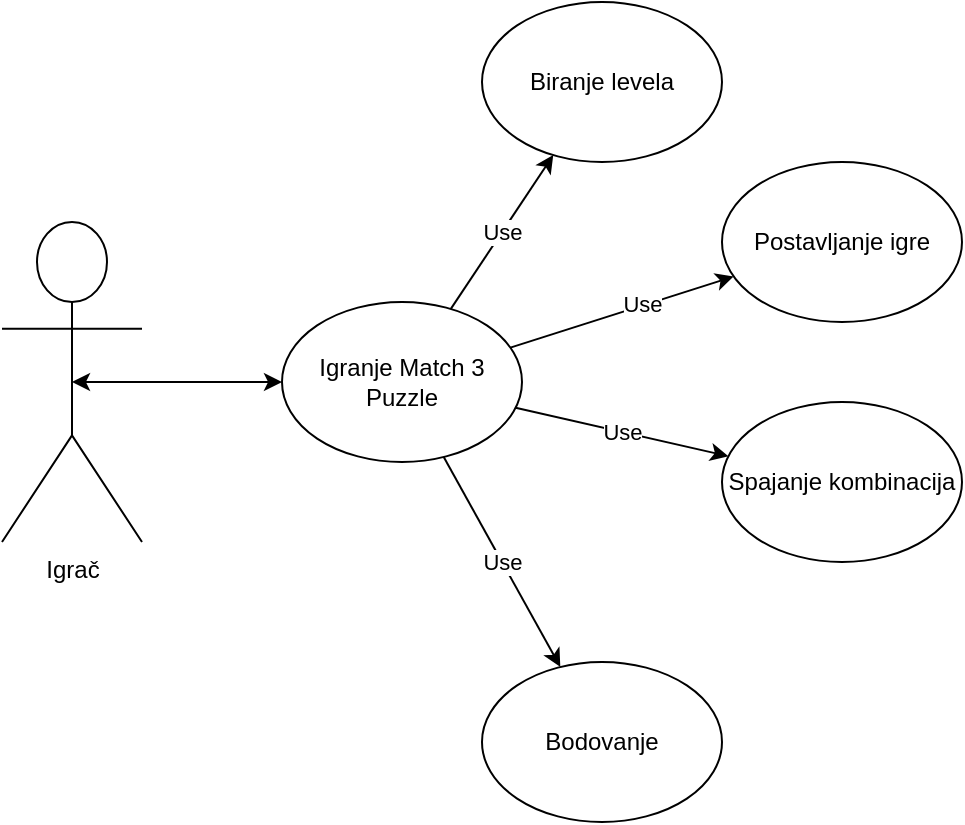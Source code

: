 <mxfile version="14.2.4" type="github" pages="9">
  <diagram id="5-pdajmqWmWJAicr5mRn" name="Use case - igranje Match 3 puzzle">
    <mxGraphModel dx="1038" dy="523" grid="1" gridSize="10" guides="1" tooltips="1" connect="1" arrows="1" fold="1" page="1" pageScale="1" pageWidth="827" pageHeight="1169" math="0" shadow="0">
      <root>
        <mxCell id="0" />
        <mxCell id="1" parent="0" />
        <mxCell id="ZdgTAV3Fr1C1Nv4OE8EV-1" value="Igrač" style="shape=umlActor;verticalLabelPosition=bottom;verticalAlign=top;html=1;outlineConnect=0;" parent="1" vertex="1">
          <mxGeometry x="40" y="120" width="70" height="160" as="geometry" />
        </mxCell>
        <mxCell id="xrUjTKpaBdEs2ocpOYhq-1" value="Igranje Match 3 Puzzle" style="ellipse;whiteSpace=wrap;html=1;" parent="1" vertex="1">
          <mxGeometry x="180" y="160" width="120" height="80" as="geometry" />
        </mxCell>
        <mxCell id="5amFPf08bo_55O6TdgfQ-2" value="Bodovanje" style="ellipse;whiteSpace=wrap;html=1;" parent="1" vertex="1">
          <mxGeometry x="280" y="340" width="120" height="80" as="geometry" />
        </mxCell>
        <mxCell id="5amFPf08bo_55O6TdgfQ-3" value="Biranje levela" style="ellipse;whiteSpace=wrap;html=1;" parent="1" vertex="1">
          <mxGeometry x="280" y="10" width="120" height="80" as="geometry" />
        </mxCell>
        <mxCell id="5amFPf08bo_55O6TdgfQ-4" value="Postavljanje igre" style="ellipse;whiteSpace=wrap;html=1;" parent="1" vertex="1">
          <mxGeometry x="400" y="90" width="120" height="80" as="geometry" />
        </mxCell>
        <mxCell id="5amFPf08bo_55O6TdgfQ-5" value="Spajanje kombinacija" style="ellipse;whiteSpace=wrap;html=1;" parent="1" vertex="1">
          <mxGeometry x="400" y="210" width="120" height="80" as="geometry" />
        </mxCell>
        <mxCell id="5amFPf08bo_55O6TdgfQ-7" value="" style="endArrow=classic;startArrow=classic;html=1;exitX=0.5;exitY=0.5;exitDx=0;exitDy=0;exitPerimeter=0;" parent="1" source="ZdgTAV3Fr1C1Nv4OE8EV-1" target="xrUjTKpaBdEs2ocpOYhq-1" edge="1">
          <mxGeometry width="50" height="50" relative="1" as="geometry">
            <mxPoint x="250" y="410" as="sourcePoint" />
            <mxPoint x="300" y="360" as="targetPoint" />
          </mxGeometry>
        </mxCell>
        <mxCell id="5amFPf08bo_55O6TdgfQ-10" value="Use" style="endArrow=classic;html=1;" parent="1" source="xrUjTKpaBdEs2ocpOYhq-1" target="5amFPf08bo_55O6TdgfQ-2" edge="1">
          <mxGeometry width="50" height="50" relative="1" as="geometry">
            <mxPoint x="270" y="300" as="sourcePoint" />
            <mxPoint x="320" y="250" as="targetPoint" />
          </mxGeometry>
        </mxCell>
        <mxCell id="5amFPf08bo_55O6TdgfQ-11" value="Use" style="endArrow=classic;html=1;" parent="1" source="xrUjTKpaBdEs2ocpOYhq-1" target="5amFPf08bo_55O6TdgfQ-5" edge="1">
          <mxGeometry width="50" height="50" relative="1" as="geometry">
            <mxPoint x="340" y="250" as="sourcePoint" />
            <mxPoint x="390" y="200" as="targetPoint" />
          </mxGeometry>
        </mxCell>
        <mxCell id="5amFPf08bo_55O6TdgfQ-12" value="" style="endArrow=classic;html=1;" parent="1" source="xrUjTKpaBdEs2ocpOYhq-1" target="5amFPf08bo_55O6TdgfQ-4" edge="1">
          <mxGeometry width="50" height="50" relative="1" as="geometry">
            <mxPoint x="310" y="200" as="sourcePoint" />
            <mxPoint x="360" y="150" as="targetPoint" />
          </mxGeometry>
        </mxCell>
        <mxCell id="5amFPf08bo_55O6TdgfQ-16" value="Use" style="edgeLabel;html=1;align=center;verticalAlign=middle;resizable=0;points=[];" parent="5amFPf08bo_55O6TdgfQ-12" vertex="1" connectable="0">
          <mxGeometry x="0.183" y="1" relative="1" as="geometry">
            <mxPoint as="offset" />
          </mxGeometry>
        </mxCell>
        <mxCell id="5amFPf08bo_55O6TdgfQ-13" value="Use" style="endArrow=classic;html=1;" parent="1" source="xrUjTKpaBdEs2ocpOYhq-1" target="5amFPf08bo_55O6TdgfQ-3" edge="1">
          <mxGeometry width="50" height="50" relative="1" as="geometry">
            <mxPoint x="240" y="170" as="sourcePoint" />
            <mxPoint x="290" y="120" as="targetPoint" />
          </mxGeometry>
        </mxCell>
      </root>
    </mxGraphModel>
  </diagram>
  <diagram id="ck1ioCpfjaDgW78Nzllb" name="Igranje Match 3 puzzle">
    <mxGraphModel dx="1038" dy="1692" grid="1" gridSize="10" guides="1" tooltips="1" connect="1" arrows="1" fold="1" page="1" pageScale="1" pageWidth="827" pageHeight="1169" math="0" shadow="0">
      <root>
        <mxCell id="AChoiiJKMywgdTm3RpFy-0" />
        <mxCell id="AChoiiJKMywgdTm3RpFy-1" parent="AChoiiJKMywgdTm3RpFy-0" />
        <mxCell id="-mQwI0ybb4pQqy1gwe6m-0" value="" style="ellipse;html=1;shape=endState;fillColor=#000000;strokeColor=#ff0000;" parent="AChoiiJKMywgdTm3RpFy-1" vertex="1">
          <mxGeometry x="250" y="810" width="30" height="30" as="geometry" />
        </mxCell>
        <mxCell id="-mQwI0ybb4pQqy1gwe6m-1" value="" style="ellipse;html=1;shape=startState;fillColor=#000000;strokeColor=#ff0000;" parent="AChoiiJKMywgdTm3RpFy-1" vertex="1">
          <mxGeometry x="250" y="-20" width="30" height="30" as="geometry" />
        </mxCell>
        <mxCell id="-mQwI0ybb4pQqy1gwe6m-2" value="" style="edgeStyle=orthogonalEdgeStyle;html=1;verticalAlign=bottom;endArrow=open;endSize=8;strokeColor=#ff0000;" parent="AChoiiJKMywgdTm3RpFy-1" source="-mQwI0ybb4pQqy1gwe6m-1" edge="1">
          <mxGeometry relative="1" as="geometry">
            <mxPoint x="265" y="70" as="targetPoint" />
          </mxGeometry>
        </mxCell>
        <mxCell id="-mQwI0ybb4pQqy1gwe6m-3" value="Biranje levela" style="rounded=1;whiteSpace=wrap;html=1;arcSize=40;fontColor=#000000;fillColor=#ffffc0;strokeColor=#ff0000;" parent="AChoiiJKMywgdTm3RpFy-1" vertex="1">
          <mxGeometry x="205" y="70" width="120" height="40" as="geometry" />
        </mxCell>
        <mxCell id="-mQwI0ybb4pQqy1gwe6m-4" value="" style="edgeStyle=orthogonalEdgeStyle;html=1;verticalAlign=bottom;endArrow=open;endSize=8;strokeColor=#ff0000;" parent="AChoiiJKMywgdTm3RpFy-1" source="-mQwI0ybb4pQqy1gwe6m-3" edge="1">
          <mxGeometry relative="1" as="geometry">
            <mxPoint x="265" y="170" as="targetPoint" />
          </mxGeometry>
        </mxCell>
        <mxCell id="-mQwI0ybb4pQqy1gwe6m-5" value="Postavljanje igre" style="rounded=1;whiteSpace=wrap;html=1;arcSize=40;fontColor=#000000;fillColor=#ffffc0;strokeColor=#ff0000;" parent="AChoiiJKMywgdTm3RpFy-1" vertex="1">
          <mxGeometry x="205" y="170" width="120" height="40" as="geometry" />
        </mxCell>
        <mxCell id="-mQwI0ybb4pQqy1gwe6m-6" value="" style="edgeStyle=orthogonalEdgeStyle;html=1;verticalAlign=bottom;endArrow=open;endSize=8;strokeColor=#ff0000;" parent="AChoiiJKMywgdTm3RpFy-1" source="-mQwI0ybb4pQqy1gwe6m-5" edge="1">
          <mxGeometry relative="1" as="geometry">
            <mxPoint x="265" y="270" as="targetPoint" />
          </mxGeometry>
        </mxCell>
        <mxCell id="-mQwI0ybb4pQqy1gwe6m-7" value="Spajanje kombinacija" style="rounded=1;whiteSpace=wrap;html=1;arcSize=40;fontColor=#000000;fillColor=#ffffc0;strokeColor=#ff0000;" parent="AChoiiJKMywgdTm3RpFy-1" vertex="1">
          <mxGeometry x="205" y="270" width="120" height="40" as="geometry" />
        </mxCell>
        <mxCell id="-mQwI0ybb4pQqy1gwe6m-8" value="" style="edgeStyle=orthogonalEdgeStyle;html=1;verticalAlign=bottom;endArrow=open;endSize=8;strokeColor=#ff0000;" parent="AChoiiJKMywgdTm3RpFy-1" source="-mQwI0ybb4pQqy1gwe6m-7" edge="1">
          <mxGeometry relative="1" as="geometry">
            <mxPoint x="265" y="370" as="targetPoint" />
          </mxGeometry>
        </mxCell>
        <mxCell id="DMk1wt9dTEKZBH4ZIbx6-10" value="" style="edgeStyle=orthogonalEdgeStyle;rounded=0;orthogonalLoop=1;jettySize=auto;html=1;" parent="AChoiiJKMywgdTm3RpFy-1" source="-mQwI0ybb4pQqy1gwe6m-9" target="DMk1wt9dTEKZBH4ZIbx6-7" edge="1">
          <mxGeometry relative="1" as="geometry" />
        </mxCell>
        <mxCell id="-mQwI0ybb4pQqy1gwe6m-9" value="Bodovanje" style="rounded=1;whiteSpace=wrap;html=1;arcSize=40;fontColor=#000000;fillColor=#ffffc0;strokeColor=#ff0000;" parent="AChoiiJKMywgdTm3RpFy-1" vertex="1">
          <mxGeometry x="205" y="530" width="120" height="40" as="geometry" />
        </mxCell>
        <mxCell id="DMk1wt9dTEKZBH4ZIbx6-4" value="yes" style="edgeStyle=orthogonalEdgeStyle;rounded=0;orthogonalLoop=1;jettySize=auto;html=1;" parent="AChoiiJKMywgdTm3RpFy-1" source="DMk1wt9dTEKZBH4ZIbx6-1" target="-mQwI0ybb4pQqy1gwe6m-9" edge="1">
          <mxGeometry relative="1" as="geometry" />
        </mxCell>
        <mxCell id="DMk1wt9dTEKZBH4ZIbx6-1" value="Ispunjeni zadatak levela" style="rhombus;whiteSpace=wrap;html=1;fillColor=#ffffc0;strokeColor=#ff0000;" parent="AChoiiJKMywgdTm3RpFy-1" vertex="1">
          <mxGeometry x="200" y="370" width="130" height="100" as="geometry" />
        </mxCell>
        <mxCell id="DMk1wt9dTEKZBH4ZIbx6-2" value="no" style="edgeStyle=orthogonalEdgeStyle;html=1;align=left;verticalAlign=bottom;endArrow=open;endSize=8;strokeColor=#ff0000;" parent="AChoiiJKMywgdTm3RpFy-1" source="DMk1wt9dTEKZBH4ZIbx6-1" edge="1">
          <mxGeometry x="-1" relative="1" as="geometry">
            <mxPoint x="410" y="390" as="targetPoint" />
          </mxGeometry>
        </mxCell>
        <mxCell id="DMk1wt9dTEKZBH4ZIbx6-12" value="no" style="edgeStyle=orthogonalEdgeStyle;rounded=0;orthogonalLoop=1;jettySize=auto;html=1;" parent="AChoiiJKMywgdTm3RpFy-1" source="DMk1wt9dTEKZBH4ZIbx6-7" target="-mQwI0ybb4pQqy1gwe6m-0" edge="1">
          <mxGeometry relative="1" as="geometry">
            <mxPoint x="265" y="815" as="targetPoint" />
          </mxGeometry>
        </mxCell>
        <mxCell id="DMk1wt9dTEKZBH4ZIbx6-7" value="Izbornik za sljedeci level" style="rhombus;whiteSpace=wrap;html=1;fillColor=#ffffc0;strokeColor=#ff0000;" parent="AChoiiJKMywgdTm3RpFy-1" vertex="1">
          <mxGeometry x="195" y="610" width="140" height="110" as="geometry" />
        </mxCell>
        <mxCell id="DMk1wt9dTEKZBH4ZIbx6-8" value="yes" style="edgeStyle=orthogonalEdgeStyle;html=1;align=left;verticalAlign=bottom;endArrow=open;endSize=8;strokeColor=#ff0000;entryX=0;entryY=0.75;entryDx=0;entryDy=0;" parent="AChoiiJKMywgdTm3RpFy-1" source="DMk1wt9dTEKZBH4ZIbx6-7" target="-mQwI0ybb4pQqy1gwe6m-5" edge="1">
          <mxGeometry x="-1" relative="1" as="geometry">
            <mxPoint x="400" y="620" as="targetPoint" />
            <Array as="points">
              <mxPoint x="130" y="665" />
              <mxPoint x="130" y="200" />
            </Array>
          </mxGeometry>
        </mxCell>
        <mxCell id="DMk1wt9dTEKZBH4ZIbx6-13" value="Ponavljanje" style="rhombus;whiteSpace=wrap;html=1;fillColor=#ffffc0;strokeColor=#ff0000;" parent="AChoiiJKMywgdTm3RpFy-1" vertex="1">
          <mxGeometry x="410" y="370" width="100" height="50" as="geometry" />
        </mxCell>
        <mxCell id="DMk1wt9dTEKZBH4ZIbx6-14" value="no" style="edgeStyle=orthogonalEdgeStyle;html=1;align=left;verticalAlign=bottom;endArrow=open;endSize=8;strokeColor=#ff0000;entryX=1;entryY=0.5;entryDx=0;entryDy=0;" parent="AChoiiJKMywgdTm3RpFy-1" source="DMk1wt9dTEKZBH4ZIbx6-13" target="-mQwI0ybb4pQqy1gwe6m-0" edge="1">
          <mxGeometry x="-0.795" y="10" relative="1" as="geometry">
            <mxPoint x="480" y="710" as="targetPoint" />
            <Array as="points">
              <mxPoint x="460" y="825" />
            </Array>
            <mxPoint as="offset" />
          </mxGeometry>
        </mxCell>
        <mxCell id="DMk1wt9dTEKZBH4ZIbx6-15" value="yes" style="edgeStyle=orthogonalEdgeStyle;html=1;align=left;verticalAlign=top;endArrow=open;endSize=8;strokeColor=#ff0000;entryX=1;entryY=0.5;entryDx=0;entryDy=0;" parent="AChoiiJKMywgdTm3RpFy-1" source="DMk1wt9dTEKZBH4ZIbx6-13" target="-mQwI0ybb4pQqy1gwe6m-5" edge="1">
          <mxGeometry x="-0.556" y="-10" relative="1" as="geometry">
            <mxPoint x="400" y="190" as="targetPoint" />
            <Array as="points">
              <mxPoint x="460" y="190" />
            </Array>
            <mxPoint as="offset" />
          </mxGeometry>
        </mxCell>
      </root>
    </mxGraphModel>
  </diagram>
  <diagram id="9BXkFxLHhZFNnRGJVxVZ" name="Biranje levela">
    <mxGraphModel dx="1038" dy="523" grid="1" gridSize="10" guides="1" tooltips="1" connect="1" arrows="1" fold="1" page="1" pageScale="1" pageWidth="827" pageHeight="1169" math="0" shadow="0">
      <root>
        <mxCell id="YWto-cQ2uRvVfuoOh8C6-0" />
        <mxCell id="YWto-cQ2uRvVfuoOh8C6-1" parent="YWto-cQ2uRvVfuoOh8C6-0" />
        <mxCell id="YWto-cQ2uRvVfuoOh8C6-2" value="" style="ellipse;html=1;shape=startState;fillColor=#000000;strokeColor=#ff0000;" parent="YWto-cQ2uRvVfuoOh8C6-1" vertex="1">
          <mxGeometry x="384" y="40" width="30" height="30" as="geometry" />
        </mxCell>
        <mxCell id="YWto-cQ2uRvVfuoOh8C6-3" value="" style="edgeStyle=orthogonalEdgeStyle;html=1;verticalAlign=bottom;endArrow=open;endSize=8;strokeColor=#ff0000;" parent="YWto-cQ2uRvVfuoOh8C6-1" source="YWto-cQ2uRvVfuoOh8C6-2" edge="1">
          <mxGeometry relative="1" as="geometry">
            <mxPoint x="399" y="130" as="targetPoint" />
          </mxGeometry>
        </mxCell>
        <mxCell id="YWto-cQ2uRvVfuoOh8C6-4" value="Biranje levela" style="rounded=1;whiteSpace=wrap;html=1;arcSize=40;fontColor=#000000;fillColor=#ffffc0;strokeColor=#ff0000;" parent="YWto-cQ2uRvVfuoOh8C6-1" vertex="1">
          <mxGeometry x="339" y="130" width="120" height="40" as="geometry" />
        </mxCell>
        <mxCell id="YWto-cQ2uRvVfuoOh8C6-5" value="" style="edgeStyle=orthogonalEdgeStyle;html=1;verticalAlign=bottom;endArrow=open;endSize=8;strokeColor=#ff0000;" parent="YWto-cQ2uRvVfuoOh8C6-1" source="YWto-cQ2uRvVfuoOh8C6-4" edge="1">
          <mxGeometry relative="1" as="geometry">
            <mxPoint x="399" y="230" as="targetPoint" />
          </mxGeometry>
        </mxCell>
        <mxCell id="22Ld_yENSoqL3Xu8Z76b-1" style="edgeStyle=orthogonalEdgeStyle;rounded=0;orthogonalLoop=1;jettySize=auto;html=1;exitX=0.5;exitY=1;exitDx=0;exitDy=0;" parent="YWto-cQ2uRvVfuoOh8C6-1" source="YWto-cQ2uRvVfuoOh8C6-8" edge="1">
          <mxGeometry relative="1" as="geometry">
            <mxPoint x="399" y="330" as="targetPoint" />
          </mxGeometry>
        </mxCell>
        <mxCell id="YWto-cQ2uRvVfuoOh8C6-8" value="Level otključan" style="rhombus;whiteSpace=wrap;html=1;fillColor=#ffffc0;strokeColor=#ff0000;" parent="YWto-cQ2uRvVfuoOh8C6-1" vertex="1">
          <mxGeometry x="354.5" y="230" width="89" height="50" as="geometry" />
        </mxCell>
        <mxCell id="YWto-cQ2uRvVfuoOh8C6-9" value="no" style="edgeStyle=orthogonalEdgeStyle;html=1;align=left;verticalAlign=bottom;endArrow=open;endSize=8;strokeColor=#ff0000;entryX=1;entryY=0.5;entryDx=0;entryDy=0;" parent="YWto-cQ2uRvVfuoOh8C6-1" source="YWto-cQ2uRvVfuoOh8C6-8" target="YWto-cQ2uRvVfuoOh8C6-4" edge="1">
          <mxGeometry x="-1" relative="1" as="geometry">
            <mxPoint x="460" y="140" as="targetPoint" />
            <Array as="points">
              <mxPoint x="550" y="255" />
              <mxPoint x="550" y="150" />
            </Array>
          </mxGeometry>
        </mxCell>
        <mxCell id="YWto-cQ2uRvVfuoOh8C6-10" value="yes" style="edgeStyle=orthogonalEdgeStyle;html=1;align=left;verticalAlign=top;endArrow=open;endSize=8;strokeColor=#ff0000;" parent="YWto-cQ2uRvVfuoOh8C6-1" source="YWto-cQ2uRvVfuoOh8C6-8" edge="1">
          <mxGeometry x="-1" relative="1" as="geometry">
            <mxPoint x="399" y="340" as="targetPoint" />
          </mxGeometry>
        </mxCell>
        <mxCell id="YWto-cQ2uRvVfuoOh8C6-12" value="Postavljanje igre" style="rounded=1;whiteSpace=wrap;html=1;arcSize=40;fontColor=#000000;fillColor=#ffffc0;strokeColor=#ff0000;" parent="YWto-cQ2uRvVfuoOh8C6-1" vertex="1">
          <mxGeometry x="339" y="330" width="120" height="40" as="geometry" />
        </mxCell>
        <mxCell id="YWto-cQ2uRvVfuoOh8C6-13" value="" style="edgeStyle=orthogonalEdgeStyle;html=1;verticalAlign=bottom;endArrow=open;endSize=8;strokeColor=#ff0000;" parent="YWto-cQ2uRvVfuoOh8C6-1" source="YWto-cQ2uRvVfuoOh8C6-12" target="ANiaaovGIixFWCr_NrHg-0" edge="1">
          <mxGeometry relative="1" as="geometry">
            <mxPoint x="400" y="410" as="targetPoint" />
          </mxGeometry>
        </mxCell>
        <mxCell id="ANiaaovGIixFWCr_NrHg-0" value="" style="ellipse;html=1;shape=endState;fillColor=#000000;strokeColor=#ff0000;" parent="YWto-cQ2uRvVfuoOh8C6-1" vertex="1">
          <mxGeometry x="384" y="490" width="30" height="30" as="geometry" />
        </mxCell>
      </root>
    </mxGraphModel>
  </diagram>
  <diagram id="PBmiZjNOlfGTpYg44-MS" name="Postavljanje igre">
    <mxGraphModel dx="1038" dy="523" grid="1" gridSize="10" guides="1" tooltips="1" connect="1" arrows="1" fold="1" page="1" pageScale="1" pageWidth="827" pageHeight="1169" math="0" shadow="0">
      <root>
        <mxCell id="T9FHrXoj8GMZRsWmkSJ_-0" />
        <mxCell id="T9FHrXoj8GMZRsWmkSJ_-1" parent="T9FHrXoj8GMZRsWmkSJ_-0" />
        <mxCell id="zYJpCJwNcraJSgT7H3iD-2" value="" style="ellipse;html=1;shape=startState;fillColor=#000000;strokeColor=#ff0000;" parent="T9FHrXoj8GMZRsWmkSJ_-1" vertex="1">
          <mxGeometry x="390" y="140" width="30" height="30" as="geometry" />
        </mxCell>
        <mxCell id="zYJpCJwNcraJSgT7H3iD-3" value="" style="edgeStyle=orthogonalEdgeStyle;html=1;verticalAlign=bottom;endArrow=open;endSize=8;strokeColor=#ff0000;" parent="T9FHrXoj8GMZRsWmkSJ_-1" source="zYJpCJwNcraJSgT7H3iD-2" edge="1">
          <mxGeometry relative="1" as="geometry">
            <mxPoint x="405" y="230" as="targetPoint" />
          </mxGeometry>
        </mxCell>
        <mxCell id="zYJpCJwNcraJSgT7H3iD-4" value="Postavljanje ciljnog broja bodova" style="rounded=1;whiteSpace=wrap;html=1;arcSize=40;fontColor=#000000;fillColor=#ffffc0;strokeColor=#ff0000;" parent="T9FHrXoj8GMZRsWmkSJ_-1" vertex="1">
          <mxGeometry x="345" y="230" width="120" height="40" as="geometry" />
        </mxCell>
        <mxCell id="zYJpCJwNcraJSgT7H3iD-5" value="" style="edgeStyle=orthogonalEdgeStyle;html=1;verticalAlign=bottom;endArrow=open;endSize=8;strokeColor=#ff0000;" parent="T9FHrXoj8GMZRsWmkSJ_-1" source="zYJpCJwNcraJSgT7H3iD-4" edge="1">
          <mxGeometry relative="1" as="geometry">
            <mxPoint x="405" y="330" as="targetPoint" />
          </mxGeometry>
        </mxCell>
        <mxCell id="zYJpCJwNcraJSgT7H3iD-6" value="Postavljanje broja poteza" style="rounded=1;whiteSpace=wrap;html=1;arcSize=40;fontColor=#000000;fillColor=#ffffc0;strokeColor=#ff0000;" parent="T9FHrXoj8GMZRsWmkSJ_-1" vertex="1">
          <mxGeometry x="345" y="330" width="120" height="40" as="geometry" />
        </mxCell>
        <mxCell id="zYJpCJwNcraJSgT7H3iD-7" value="" style="edgeStyle=orthogonalEdgeStyle;html=1;verticalAlign=bottom;endArrow=open;endSize=8;strokeColor=#ff0000;" parent="T9FHrXoj8GMZRsWmkSJ_-1" source="zYJpCJwNcraJSgT7H3iD-6" edge="1">
          <mxGeometry relative="1" as="geometry">
            <mxPoint x="405" y="430" as="targetPoint" />
          </mxGeometry>
        </mxCell>
        <mxCell id="zYJpCJwNcraJSgT7H3iD-8" value="Postavljanje različitih slatkiša" style="rounded=1;whiteSpace=wrap;html=1;arcSize=40;fontColor=#000000;fillColor=#ffffc0;strokeColor=#ff0000;" parent="T9FHrXoj8GMZRsWmkSJ_-1" vertex="1">
          <mxGeometry x="345" y="430" width="120" height="40" as="geometry" />
        </mxCell>
        <mxCell id="zYJpCJwNcraJSgT7H3iD-9" value="" style="edgeStyle=orthogonalEdgeStyle;html=1;verticalAlign=bottom;endArrow=open;endSize=8;strokeColor=#ff0000;" parent="T9FHrXoj8GMZRsWmkSJ_-1" source="zYJpCJwNcraJSgT7H3iD-8" edge="1">
          <mxGeometry relative="1" as="geometry">
            <mxPoint x="405" y="530" as="targetPoint" />
          </mxGeometry>
        </mxCell>
        <mxCell id="zYJpCJwNcraJSgT7H3iD-10" value="" style="ellipse;html=1;shape=endState;fillColor=#000000;strokeColor=#ff0000;" parent="T9FHrXoj8GMZRsWmkSJ_-1" vertex="1">
          <mxGeometry x="390" y="530" width="30" height="30" as="geometry" />
        </mxCell>
      </root>
    </mxGraphModel>
  </diagram>
  <diagram id="lgfq9GIVBwPOGhnwrG93" name="Spajanje kombinacija">
    <mxGraphModel dx="1038" dy="523" grid="1" gridSize="10" guides="1" tooltips="1" connect="1" arrows="1" fold="1" page="1" pageScale="1" pageWidth="827" pageHeight="1169" math="0" shadow="0">
      <root>
        <mxCell id="nEWjPWD7TJghE_hB8YVw-0" />
        <mxCell id="nEWjPWD7TJghE_hB8YVw-1" parent="nEWjPWD7TJghE_hB8YVw-0" />
        <mxCell id="cRj6_Sv4SpgJaoquP97B-1" value="" style="ellipse;html=1;shape=startState;fillColor=#000000;strokeColor=#ff0000;" parent="nEWjPWD7TJghE_hB8YVw-1" vertex="1">
          <mxGeometry x="384" y="70" width="30" height="30" as="geometry" />
        </mxCell>
        <mxCell id="cRj6_Sv4SpgJaoquP97B-2" value="" style="edgeStyle=orthogonalEdgeStyle;html=1;verticalAlign=bottom;endArrow=open;endSize=8;strokeColor=#ff0000;" parent="nEWjPWD7TJghE_hB8YVw-1" source="cRj6_Sv4SpgJaoquP97B-1" edge="1">
          <mxGeometry relative="1" as="geometry">
            <mxPoint x="399" y="160" as="targetPoint" />
          </mxGeometry>
        </mxCell>
        <mxCell id="cRj6_Sv4SpgJaoquP97B-3" value="Postavljanje igre" style="rounded=1;whiteSpace=wrap;html=1;arcSize=40;fontColor=#000000;fillColor=#ffffc0;strokeColor=#ff0000;" parent="nEWjPWD7TJghE_hB8YVw-1" vertex="1">
          <mxGeometry x="339" y="160" width="120" height="40" as="geometry" />
        </mxCell>
        <mxCell id="cRj6_Sv4SpgJaoquP97B-4" value="" style="edgeStyle=orthogonalEdgeStyle;html=1;verticalAlign=bottom;endArrow=open;endSize=8;strokeColor=#ff0000;" parent="nEWjPWD7TJghE_hB8YVw-1" source="cRj6_Sv4SpgJaoquP97B-3" edge="1">
          <mxGeometry relative="1" as="geometry">
            <mxPoint x="399" y="260" as="targetPoint" />
          </mxGeometry>
        </mxCell>
        <mxCell id="7dLQ4zXM3z9yIRIcngvJ-0" value="Provjera imamo li dostupnih poteza" style="rhombus;whiteSpace=wrap;html=1;fillColor=#ffffc0;strokeColor=#ff0000;" parent="nEWjPWD7TJghE_hB8YVw-1" vertex="1">
          <mxGeometry x="330" y="260" width="139" height="80" as="geometry" />
        </mxCell>
        <mxCell id="7dLQ4zXM3z9yIRIcngvJ-1" value="no" style="edgeStyle=orthogonalEdgeStyle;html=1;align=left;verticalAlign=bottom;endArrow=open;endSize=8;strokeColor=#ff0000;" parent="nEWjPWD7TJghE_hB8YVw-1" source="7dLQ4zXM3z9yIRIcngvJ-0" edge="1">
          <mxGeometry x="-1" relative="1" as="geometry">
            <mxPoint x="530" y="300" as="targetPoint" />
          </mxGeometry>
        </mxCell>
        <mxCell id="7dLQ4zXM3z9yIRIcngvJ-2" value="yes" style="edgeStyle=orthogonalEdgeStyle;html=1;align=left;verticalAlign=top;endArrow=open;endSize=8;strokeColor=#ff0000;" parent="nEWjPWD7TJghE_hB8YVw-1" source="7dLQ4zXM3z9yIRIcngvJ-0" edge="1">
          <mxGeometry x="-1" relative="1" as="geometry">
            <mxPoint x="400" y="400" as="targetPoint" />
          </mxGeometry>
        </mxCell>
        <mxCell id="7dLQ4zXM3z9yIRIcngvJ-5" value="" style="ellipse;html=1;shape=endState;fillColor=#000000;strokeColor=#ff0000;" parent="nEWjPWD7TJghE_hB8YVw-1" vertex="1">
          <mxGeometry x="530" y="285" width="30" height="30" as="geometry" />
        </mxCell>
        <mxCell id="7dLQ4zXM3z9yIRIcngvJ-6" value="Biranje kombinacije" style="rounded=1;whiteSpace=wrap;html=1;arcSize=40;fontColor=#000000;fillColor=#ffffc0;strokeColor=#ff0000;" parent="nEWjPWD7TJghE_hB8YVw-1" vertex="1">
          <mxGeometry x="339" y="400" width="120" height="40" as="geometry" />
        </mxCell>
        <mxCell id="7dLQ4zXM3z9yIRIcngvJ-7" value="" style="edgeStyle=orthogonalEdgeStyle;html=1;verticalAlign=bottom;endArrow=open;endSize=8;strokeColor=#ff0000;" parent="nEWjPWD7TJghE_hB8YVw-1" source="7dLQ4zXM3z9yIRIcngvJ-6" edge="1">
          <mxGeometry relative="1" as="geometry">
            <mxPoint x="399" y="500" as="targetPoint" />
          </mxGeometry>
        </mxCell>
        <mxCell id="7dLQ4zXM3z9yIRIcngvJ-17" value="Provjera je li kombinacija moguća" style="rhombus;whiteSpace=wrap;html=1;fillColor=#ffffc0;strokeColor=#ff0000;" parent="nEWjPWD7TJghE_hB8YVw-1" vertex="1">
          <mxGeometry x="330" y="500" width="139" height="80" as="geometry" />
        </mxCell>
        <mxCell id="7dLQ4zXM3z9yIRIcngvJ-18" value="no" style="edgeStyle=orthogonalEdgeStyle;html=1;align=left;verticalAlign=bottom;endArrow=open;endSize=8;strokeColor=#ff0000;" parent="nEWjPWD7TJghE_hB8YVw-1" source="7dLQ4zXM3z9yIRIcngvJ-17" edge="1">
          <mxGeometry x="-1" relative="1" as="geometry">
            <mxPoint x="460" y="420" as="targetPoint" />
            <Array as="points">
              <mxPoint x="540" y="540" />
              <mxPoint x="540" y="420" />
              <mxPoint x="520" y="420" />
            </Array>
          </mxGeometry>
        </mxCell>
        <mxCell id="kXpLmrJdMjRN-L3_OlFz-1" value="" style="edgeStyle=orthogonalEdgeStyle;html=1;verticalAlign=bottom;endArrow=open;endSize=8;strokeColor=#ff0000;" parent="nEWjPWD7TJghE_hB8YVw-1" edge="1">
          <mxGeometry relative="1" as="geometry">
            <mxPoint x="399" y="680" as="targetPoint" />
            <mxPoint x="399" y="580" as="sourcePoint" />
          </mxGeometry>
        </mxCell>
        <mxCell id="kXpLmrJdMjRN-L3_OlFz-2" value="yes&lt;br&gt;" style="text;html=1;align=center;verticalAlign=middle;resizable=0;points=[];autosize=1;" parent="nEWjPWD7TJghE_hB8YVw-1" vertex="1">
          <mxGeometry x="395" y="620" width="30" height="20" as="geometry" />
        </mxCell>
        <mxCell id="kXpLmrJdMjRN-L3_OlFz-7" value="Bodovanje za kombinaciju" style="rounded=1;whiteSpace=wrap;html=1;arcSize=40;fontColor=#000000;fillColor=#ffffc0;strokeColor=#ff0000;" parent="nEWjPWD7TJghE_hB8YVw-1" vertex="1">
          <mxGeometry x="339" y="680" width="120" height="40" as="geometry" />
        </mxCell>
        <mxCell id="kXpLmrJdMjRN-L3_OlFz-8" value="" style="edgeStyle=orthogonalEdgeStyle;html=1;verticalAlign=bottom;endArrow=open;endSize=8;strokeColor=#ff0000;" parent="nEWjPWD7TJghE_hB8YVw-1" source="kXpLmrJdMjRN-L3_OlFz-7" edge="1">
          <mxGeometry relative="1" as="geometry">
            <mxPoint x="399" y="780" as="targetPoint" />
          </mxGeometry>
        </mxCell>
        <mxCell id="kXpLmrJdMjRN-L3_OlFz-9" value="Postavljanje novih slatkiša na prazna mjesto" style="rounded=1;whiteSpace=wrap;html=1;arcSize=40;fontColor=#000000;fillColor=#ffffc0;strokeColor=#ff0000;" parent="nEWjPWD7TJghE_hB8YVw-1" vertex="1">
          <mxGeometry x="339" y="780" width="120" height="40" as="geometry" />
        </mxCell>
        <mxCell id="kXpLmrJdMjRN-L3_OlFz-10" value="" style="edgeStyle=orthogonalEdgeStyle;html=1;verticalAlign=bottom;endArrow=open;endSize=8;strokeColor=#ff0000;entryX=0;entryY=0.5;entryDx=0;entryDy=0;" parent="nEWjPWD7TJghE_hB8YVw-1" source="kXpLmrJdMjRN-L3_OlFz-9" target="7dLQ4zXM3z9yIRIcngvJ-0" edge="1">
          <mxGeometry relative="1" as="geometry">
            <mxPoint x="250" y="300" as="targetPoint" />
            <Array as="points">
              <mxPoint x="399" y="932" />
              <mxPoint x="240" y="932" />
              <mxPoint x="240" y="300" />
            </Array>
          </mxGeometry>
        </mxCell>
      </root>
    </mxGraphModel>
  </diagram>
  <diagram id="fcyrg1n7dBeKi2ivhT_c" name="Bodovanje">
    <mxGraphModel dx="1038" dy="523" grid="1" gridSize="10" guides="1" tooltips="1" connect="1" arrows="1" fold="1" page="1" pageScale="1" pageWidth="827" pageHeight="1169" math="0" shadow="0">
      <root>
        <mxCell id="rTmLCoLnnM_cf4FA95xj-0" />
        <mxCell id="rTmLCoLnnM_cf4FA95xj-1" parent="rTmLCoLnnM_cf4FA95xj-0" />
        <mxCell id="rTmLCoLnnM_cf4FA95xj-2" value="" style="ellipse;html=1;shape=startState;fillColor=#000000;strokeColor=#ff0000;" parent="rTmLCoLnnM_cf4FA95xj-1" vertex="1">
          <mxGeometry x="384" y="70" width="30" height="30" as="geometry" />
        </mxCell>
        <mxCell id="rTmLCoLnnM_cf4FA95xj-3" value="" style="edgeStyle=orthogonalEdgeStyle;html=1;verticalAlign=bottom;endArrow=open;endSize=8;strokeColor=#ff0000;" parent="rTmLCoLnnM_cf4FA95xj-1" source="rTmLCoLnnM_cf4FA95xj-2" edge="1">
          <mxGeometry relative="1" as="geometry">
            <mxPoint x="399" y="160" as="targetPoint" />
          </mxGeometry>
        </mxCell>
        <mxCell id="T0nKI45FCejaM1wBfEy7-0" value="Ostvarena tri ili više slatkiša u nizu" style="rounded=1;whiteSpace=wrap;html=1;arcSize=40;fontColor=#000000;fillColor=#ffffc0;strokeColor=#ff0000;" parent="rTmLCoLnnM_cf4FA95xj-1" vertex="1">
          <mxGeometry x="339" y="160" width="120" height="40" as="geometry" />
        </mxCell>
        <mxCell id="T0nKI45FCejaM1wBfEy7-1" value="" style="edgeStyle=orthogonalEdgeStyle;html=1;verticalAlign=bottom;endArrow=open;endSize=8;strokeColor=#ff0000;" parent="rTmLCoLnnM_cf4FA95xj-1" source="T0nKI45FCejaM1wBfEy7-0" edge="1">
          <mxGeometry relative="1" as="geometry">
            <mxPoint x="399" y="260" as="targetPoint" />
          </mxGeometry>
        </mxCell>
        <mxCell id="T0nKI45FCejaM1wBfEy7-2" value="Zbrajanje bodova za taj potez" style="rounded=1;whiteSpace=wrap;html=1;arcSize=40;fontColor=#000000;fillColor=#ffffc0;strokeColor=#ff0000;" parent="rTmLCoLnnM_cf4FA95xj-1" vertex="1">
          <mxGeometry x="339" y="260" width="120" height="40" as="geometry" />
        </mxCell>
        <mxCell id="T0nKI45FCejaM1wBfEy7-3" value="" style="edgeStyle=orthogonalEdgeStyle;html=1;verticalAlign=bottom;endArrow=open;endSize=8;strokeColor=#ff0000;" parent="rTmLCoLnnM_cf4FA95xj-1" source="T0nKI45FCejaM1wBfEy7-2" edge="1">
          <mxGeometry relative="1" as="geometry">
            <mxPoint x="399" y="360" as="targetPoint" />
          </mxGeometry>
        </mxCell>
        <mxCell id="T0nKI45FCejaM1wBfEy7-4" value="Provjera jesmo li prešli određeni cilj" style="rhombus;whiteSpace=wrap;html=1;fillColor=#ffffc0;strokeColor=#ff0000;" parent="rTmLCoLnnM_cf4FA95xj-1" vertex="1">
          <mxGeometry x="340" y="360" width="120" height="70" as="geometry" />
        </mxCell>
        <mxCell id="T0nKI45FCejaM1wBfEy7-5" value="no" style="edgeStyle=orthogonalEdgeStyle;html=1;align=left;verticalAlign=bottom;endArrow=open;endSize=8;strokeColor=#ff0000;" parent="rTmLCoLnnM_cf4FA95xj-1" source="T0nKI45FCejaM1wBfEy7-4" edge="1">
          <mxGeometry x="-1" relative="1" as="geometry">
            <mxPoint x="540" y="395" as="targetPoint" />
          </mxGeometry>
        </mxCell>
        <mxCell id="T0nKI45FCejaM1wBfEy7-6" value="yes" style="edgeStyle=orthogonalEdgeStyle;html=1;align=left;verticalAlign=top;endArrow=open;endSize=8;strokeColor=#ff0000;" parent="rTmLCoLnnM_cf4FA95xj-1" source="T0nKI45FCejaM1wBfEy7-4" edge="1">
          <mxGeometry x="-1" relative="1" as="geometry">
            <mxPoint x="400" y="490" as="targetPoint" />
          </mxGeometry>
        </mxCell>
        <mxCell id="T0nKI45FCejaM1wBfEy7-7" value="Otključavanje novog levela" style="rounded=1;whiteSpace=wrap;html=1;arcSize=40;fontColor=#000000;fillColor=#ffffc0;strokeColor=#ff0000;" parent="rTmLCoLnnM_cf4FA95xj-1" vertex="1">
          <mxGeometry x="340" y="490" width="120" height="40" as="geometry" />
        </mxCell>
        <mxCell id="T0nKI45FCejaM1wBfEy7-8" value="" style="edgeStyle=orthogonalEdgeStyle;html=1;verticalAlign=bottom;endArrow=open;endSize=8;strokeColor=#ff0000;entryX=0.5;entryY=1;entryDx=0;entryDy=0;" parent="rTmLCoLnnM_cf4FA95xj-1" source="T0nKI45FCejaM1wBfEy7-7" target="_9HiyDOjUyqEohlr8DNS-0" edge="1">
          <mxGeometry relative="1" as="geometry">
            <mxPoint x="400" y="600" as="targetPoint" />
            <Array as="points">
              <mxPoint x="400" y="600" />
              <mxPoint x="600" y="600" />
            </Array>
          </mxGeometry>
        </mxCell>
        <mxCell id="jnFXrOUy7Az4FkIU0d2s-0" value="Ponavljanje levela" style="rounded=1;whiteSpace=wrap;html=1;arcSize=40;fontColor=#000000;fillColor=#ffffc0;strokeColor=#ff0000;" parent="rTmLCoLnnM_cf4FA95xj-1" vertex="1">
          <mxGeometry x="540" y="380" width="120" height="40" as="geometry" />
        </mxCell>
        <mxCell id="jnFXrOUy7Az4FkIU0d2s-1" value="" style="edgeStyle=orthogonalEdgeStyle;html=1;verticalAlign=bottom;endArrow=open;endSize=8;strokeColor=#ff0000;" parent="rTmLCoLnnM_cf4FA95xj-1" source="jnFXrOUy7Az4FkIU0d2s-0" edge="1">
          <mxGeometry relative="1" as="geometry">
            <mxPoint x="600" y="480" as="targetPoint" />
          </mxGeometry>
        </mxCell>
        <mxCell id="_9HiyDOjUyqEohlr8DNS-0" value="" style="ellipse;html=1;shape=endState;fillColor=#000000;strokeColor=#ff0000;" parent="rTmLCoLnnM_cf4FA95xj-1" vertex="1">
          <mxGeometry x="585" y="480" width="30" height="30" as="geometry" />
        </mxCell>
      </root>
    </mxGraphModel>
  </diagram>
  <diagram id="KO3pY4mJSSDLl7X8gshX" name="MVC">
    <mxGraphModel dx="1038" dy="523" grid="1" gridSize="10" guides="1" tooltips="1" connect="1" arrows="1" fold="1" page="1" pageScale="1" pageWidth="827" pageHeight="1169" math="0" shadow="0">
      <root>
        <mxCell id="Oc0V5C6iMwoonsZ9ms1D-0" />
        <mxCell id="Oc0V5C6iMwoonsZ9ms1D-1" parent="Oc0V5C6iMwoonsZ9ms1D-0" />
        <mxCell id="Oc0V5C6iMwoonsZ9ms1D-2" value="&lt;p style=&quot;margin: 0px ; margin-top: 4px ; text-align: center&quot;&gt;&lt;i&gt;&amp;lt;&amp;lt;view&amp;gt;&amp;gt;&lt;/i&gt;&lt;br&gt;&lt;b&gt;meni&lt;/b&gt;&lt;/p&gt;&lt;hr size=&quot;1&quot;&gt;&lt;p style=&quot;margin: 0px ; margin-left: 4px&quot;&gt;+ field1: Type&lt;br&gt;+ field2: Type&lt;/p&gt;&lt;hr size=&quot;1&quot;&gt;&lt;p style=&quot;margin: 0px ; margin-left: 4px&quot;&gt;+ pocetak_igre()&lt;/p&gt;&lt;p style=&quot;margin: 0px ; margin-left: 4px&quot;&gt;+ nastavi_igru()&lt;br&gt;+ init_igraca()&lt;/p&gt;&lt;p style=&quot;margin: 0px ; margin-left: 4px&quot;&gt;+ lista_rezultata()&lt;/p&gt;&lt;p style=&quot;margin: 0px ; margin-left: 4px&quot;&gt;+ opcije()&lt;/p&gt;&lt;p style=&quot;margin: 0px ; margin-left: 4px&quot;&gt;+ izradili()&lt;/p&gt;&lt;p style=&quot;margin: 0px ; margin-left: 4px&quot;&gt;+ izlaz()&lt;/p&gt;" style="verticalAlign=top;align=left;overflow=fill;fontSize=12;fontFamily=Helvetica;html=1;" parent="Oc0V5C6iMwoonsZ9ms1D-1" vertex="1">
          <mxGeometry x="80" y="80" width="200" height="190" as="geometry" />
        </mxCell>
        <mxCell id="Oc0V5C6iMwoonsZ9ms1D-3" value="&lt;p style=&quot;margin: 0px ; margin-top: 4px ; text-align: center&quot;&gt;&lt;i&gt;&amp;lt;&amp;lt;model&amp;gt;&amp;gt;&lt;/i&gt;&lt;br&gt;&lt;b&gt;polje&lt;/b&gt;&lt;/p&gt;&lt;hr size=&quot;1&quot;&gt;&lt;p style=&quot;margin: 0px ; margin-left: 4px&quot;&gt;+ field1: Type&lt;br&gt;+ field2: Type&lt;/p&gt;&lt;hr size=&quot;1&quot;&gt;&lt;p style=&quot;margin: 0px ; margin-left: 4px&quot;&gt;+ popuni_polje()&lt;/p&gt;&lt;p style=&quot;margin: 0px ; margin-left: 4px&quot;&gt;+ postavi_bombu()&lt;/p&gt;&lt;p style=&quot;margin: 0px ; margin-left: 4px&quot;&gt;+ postavi_extras()&lt;/p&gt;&lt;p style=&quot;margin: 0px ; margin-left: 4px&quot;&gt;+ pomakni_dolje()&lt;/p&gt;&lt;p style=&quot;margin: 0px ; margin-left: 4px&quot;&gt;+ pomakni_desno()&lt;/p&gt;&lt;p style=&quot;margin: 0px ; margin-left: 4px&quot;&gt;+ pomakni_lijevo()&lt;br&gt;&lt;/p&gt;&lt;p style=&quot;margin: 0px ; margin-left: 4px&quot;&gt;+ pomakni_gore()&lt;br&gt;&lt;/p&gt;&lt;p style=&quot;margin: 0px ; margin-left: 4px&quot;&gt;+ pomakni_dolje()&lt;br&gt;&lt;/p&gt;&lt;p style=&quot;margin: 0px ; margin-left: 4px&quot;&gt;+ osvjezi_polje()&lt;/p&gt;" style="verticalAlign=top;align=left;overflow=fill;fontSize=12;fontFamily=Helvetica;html=1;" parent="Oc0V5C6iMwoonsZ9ms1D-1" vertex="1">
          <mxGeometry x="525" y="340" width="200" height="220" as="geometry" />
        </mxCell>
        <mxCell id="4OxVU8m24KZkplkz2f7N-0" value="&lt;p style=&quot;margin: 0px ; margin-top: 4px ; text-align: center&quot;&gt;&lt;i&gt;&amp;lt;&amp;lt;&lt;/i&gt;&lt;i&gt;model&lt;/i&gt;&lt;i&gt;&amp;gt;&amp;gt;&lt;/i&gt;&lt;br&gt;&lt;b&gt;slatkisi&lt;/b&gt;&lt;/p&gt;&lt;hr size=&quot;1&quot;&gt;&lt;p style=&quot;margin: 0px ; margin-left: 4px&quot;&gt;- __init__()&lt;br&gt;- __str__()&lt;/p&gt;&lt;hr size=&quot;1&quot;&gt;&lt;p style=&quot;margin: 0px ; margin-left: 4px&quot;&gt;+ mjesanje_slatkisa()&lt;/p&gt;&lt;p style=&quot;margin: 0px ; margin-left: 4px&quot;&gt;&lt;br&gt;&lt;/p&gt;" style="verticalAlign=top;align=left;overflow=fill;fontSize=12;fontFamily=Helvetica;html=1;" parent="Oc0V5C6iMwoonsZ9ms1D-1" vertex="1">
          <mxGeometry x="100" y="380" width="190" height="140" as="geometry" />
        </mxCell>
        <mxCell id="4OxVU8m24KZkplkz2f7N-1" value="&lt;p style=&quot;margin: 0px ; margin-top: 4px ; text-align: center&quot;&gt;&lt;i&gt;&amp;lt;&amp;lt;controler&amp;gt;&amp;gt;&lt;/i&gt;&lt;br&gt;&lt;b&gt;igra&lt;/b&gt;&lt;/p&gt;&lt;hr size=&quot;1&quot;&gt;&lt;p style=&quot;margin: 0px ; margin-left: 4px&quot;&gt;+ field1: Type&lt;br&gt;+ field2: Type&lt;/p&gt;&lt;hr size=&quot;1&quot;&gt;&lt;p style=&quot;margin: 0px ; margin-left: 4px&quot;&gt;+ zamijeni_pozSlatkisa()&lt;/p&gt;&lt;p style=&quot;margin: 0px ; margin-left: 4px&quot;&gt;+ provjeri_moguce_poteze()&lt;/p&gt;&lt;p style=&quot;margin: 0px ; margin-left: 4px&quot;&gt;+ kraj_igre()&lt;/p&gt;&lt;p style=&quot;margin: 0px ; margin-left: 4px&quot;&gt;+ bodovanje()&lt;/p&gt;&lt;p style=&quot;margin: 0px ; margin-left: 4px&quot;&gt;+ sviraj_muziku()&lt;/p&gt;" style="verticalAlign=top;align=left;overflow=fill;fontSize=12;fontFamily=Helvetica;html=1;aspect=fixed;" parent="Oc0V5C6iMwoonsZ9ms1D-1" vertex="1">
          <mxGeometry x="530" y="70" width="190" height="200" as="geometry" />
        </mxCell>
        <mxCell id="4OxVU8m24KZkplkz2f7N-2" value="&lt;p style=&quot;margin: 0px ; margin-top: 4px ; text-align: center&quot;&gt;&lt;i&gt;&amp;lt;&amp;lt;model&amp;gt;&amp;gt;&lt;/i&gt;&lt;br&gt;&lt;b&gt;extras&lt;/b&gt;&lt;/p&gt;&lt;hr size=&quot;1&quot;&gt;&lt;p style=&quot;margin: 0px ; margin-left: 4px&quot;&gt;- slatkis_info=&lt;span&gt;{&lt;/span&gt;&lt;span&gt;1: (&#39;crni&#39;, 50),&amp;nbsp;&lt;/span&gt;&lt;span&gt;2: (&#39;crveni&#39;, 100),&amp;nbsp;&lt;/span&gt;&lt;span&gt;3: (&#39;plavi&#39;, 150)&lt;/span&gt;&lt;/p&gt;}&lt;p style=&quot;margin: 0px ; margin-left: 4px&quot;&gt;&lt;span&gt;- vrsta=[&#39;obicni&#39;,&#39;bombe&#39;,&#39;nagradni&#39;]&lt;/span&gt;&lt;/p&gt;&lt;hr size=&quot;1&quot;&gt;&amp;nbsp;+ brojevi()&lt;br&gt;&amp;nbsp;+ vrste()&lt;br&gt;&amp;nbsp;+ init_obicni()&lt;p style=&quot;margin: 0px ; margin-left: 4px&quot;&gt;+ init_bombe()&lt;/p&gt;&lt;p style=&quot;margin: 0px ; margin-left: 4px&quot;&gt;+ init_nagradni()&lt;/p&gt;" style="verticalAlign=top;align=left;overflow=fill;fontSize=12;fontFamily=Helvetica;html=1;" parent="Oc0V5C6iMwoonsZ9ms1D-1" vertex="1">
          <mxGeometry x="100" y="560" width="190" height="200" as="geometry" />
        </mxCell>
        <mxCell id="iENrv4A6CSSyZvVcVUAl-8" value="" style="endArrow=none;html=1;entryX=-0.015;entryY=0.594;entryDx=0;entryDy=0;entryPerimeter=0;exitX=1.002;exitY=0.566;exitDx=0;exitDy=0;exitPerimeter=0;" parent="Oc0V5C6iMwoonsZ9ms1D-1" source="Oc0V5C6iMwoonsZ9ms1D-2" target="4OxVU8m24KZkplkz2f7N-1" edge="1">
          <mxGeometry width="50" height="50" relative="1" as="geometry">
            <mxPoint x="306" y="163" as="sourcePoint" />
            <mxPoint x="450" y="270" as="targetPoint" />
          </mxGeometry>
        </mxCell>
        <mxCell id="iENrv4A6CSSyZvVcVUAl-11" value="" style="endArrow=none;html=1;exitX=1;exitY=0.5;exitDx=0;exitDy=0;entryX=0;entryY=0.5;entryDx=0;entryDy=0;" parent="Oc0V5C6iMwoonsZ9ms1D-1" source="4OxVU8m24KZkplkz2f7N-0" target="Oc0V5C6iMwoonsZ9ms1D-3" edge="1">
          <mxGeometry width="50" height="50" relative="1" as="geometry">
            <mxPoint x="400" y="390" as="sourcePoint" />
            <mxPoint x="450" y="340" as="targetPoint" />
          </mxGeometry>
        </mxCell>
        <mxCell id="iENrv4A6CSSyZvVcVUAl-12" value="" style="endArrow=none;html=1;entryX=0.5;entryY=1;entryDx=0;entryDy=0;exitX=0.5;exitY=0;exitDx=0;exitDy=0;" parent="Oc0V5C6iMwoonsZ9ms1D-1" source="Oc0V5C6iMwoonsZ9ms1D-3" target="4OxVU8m24KZkplkz2f7N-1" edge="1">
          <mxGeometry width="50" height="50" relative="1" as="geometry">
            <mxPoint x="590" y="300" as="sourcePoint" />
            <mxPoint x="640" y="250" as="targetPoint" />
          </mxGeometry>
        </mxCell>
        <mxCell id="iENrv4A6CSSyZvVcVUAl-13" value="" style="endArrow=none;html=1;entryX=0.5;entryY=1;entryDx=0;entryDy=0;exitX=0.5;exitY=0;exitDx=0;exitDy=0;" parent="Oc0V5C6iMwoonsZ9ms1D-1" source="4OxVU8m24KZkplkz2f7N-2" target="4OxVU8m24KZkplkz2f7N-0" edge="1">
          <mxGeometry width="50" height="50" relative="1" as="geometry">
            <mxPoint x="205" y="510" as="sourcePoint" />
            <mxPoint x="230" y="450" as="targetPoint" />
          </mxGeometry>
        </mxCell>
      </root>
    </mxGraphModel>
  </diagram>
  <diagram id="ZCv6asTajVhxCIXkOSs5" name="Dijagram modela">
    <mxGraphModel dx="1038" dy="523" grid="1" gridSize="10" guides="1" tooltips="1" connect="1" arrows="1" fold="1" page="1" pageScale="1" pageWidth="827" pageHeight="1169" math="0" shadow="0">
      <root>
        <mxCell id="jQRgpvWC8X2LxcoQaC9q-0" />
        <mxCell id="jQRgpvWC8X2LxcoQaC9q-1" parent="jQRgpvWC8X2LxcoQaC9q-0" />
        <mxCell id="TlqyrCJqr-Tkn5vkCLx6-0" value="&lt;p style=&quot;margin: 0px ; margin-top: 4px ; text-align: center&quot;&gt;&lt;i&gt;&amp;lt;&amp;lt;model&amp;gt;&amp;gt;&lt;/i&gt;&lt;br&gt;&lt;b&gt;polje&lt;/b&gt;&lt;/p&gt;&lt;hr size=&quot;1&quot;&gt;&lt;p style=&quot;margin: 0px ; margin-left: 4px&quot;&gt;+ field1: Type&lt;br&gt;+ field2: Type&lt;/p&gt;&lt;hr size=&quot;1&quot;&gt;&lt;p style=&quot;margin: 0px ; margin-left: 4px&quot;&gt;+ method1(Type): Type&lt;br&gt;+ method2(Type, Type): Type&lt;/p&gt;" style="verticalAlign=top;align=left;overflow=fill;fontSize=12;fontFamily=Helvetica;html=1;" parent="jQRgpvWC8X2LxcoQaC9q-1" vertex="1">
          <mxGeometry x="120" y="80" width="190" height="140" as="geometry" />
        </mxCell>
        <mxCell id="TlqyrCJqr-Tkn5vkCLx6-1" value="&lt;p style=&quot;margin: 0px ; margin-top: 4px ; text-align: center&quot;&gt;&lt;i&gt;&amp;lt;&amp;lt;&lt;/i&gt;&lt;i&gt;model&lt;/i&gt;&lt;i&gt;&amp;gt;&amp;gt;&lt;/i&gt;&lt;br&gt;&lt;b&gt;slatkisi&lt;/b&gt;&lt;/p&gt;&lt;hr size=&quot;1&quot;&gt;&lt;p style=&quot;margin: 0px ; margin-left: 4px&quot;&gt;+ field1: Type&lt;br&gt;+ field2: Type&lt;/p&gt;&lt;hr size=&quot;1&quot;&gt;&lt;p style=&quot;margin: 0px ; margin-left: 4px&quot;&gt;+ method1(Type): Type&lt;br&gt;+ method2(Type, Type): Type&lt;/p&gt;" style="verticalAlign=top;align=left;overflow=fill;fontSize=12;fontFamily=Helvetica;html=1;" parent="jQRgpvWC8X2LxcoQaC9q-1" vertex="1">
          <mxGeometry x="450" y="80" width="190" height="140" as="geometry" />
        </mxCell>
        <mxCell id="TlqyrCJqr-Tkn5vkCLx6-2" value="&lt;p style=&quot;margin: 0px ; margin-top: 4px ; text-align: center&quot;&gt;&lt;i&gt;&amp;lt;&amp;lt;model&amp;gt;&amp;gt;&lt;/i&gt;&lt;br&gt;&lt;b&gt;extras&lt;/b&gt;&lt;/p&gt;&lt;hr size=&quot;1&quot;&gt;&lt;p style=&quot;margin: 0px ; margin-left: 4px&quot;&gt;+ field1: Type&lt;br&gt;+ field2: Type&lt;/p&gt;&lt;hr size=&quot;1&quot;&gt;&lt;p style=&quot;margin: 0px ; margin-left: 4px&quot;&gt;+ method1(Type): Type&lt;br&gt;+ method2(Type, Type): Type&lt;/p&gt;" style="verticalAlign=top;align=left;overflow=fill;fontSize=12;fontFamily=Helvetica;html=1;" parent="jQRgpvWC8X2LxcoQaC9q-1" vertex="1">
          <mxGeometry x="450" y="380" width="190" height="140" as="geometry" />
        </mxCell>
        <mxCell id="ki9BSbiH3U0sVNip59Ph-1" value="Relation" style="endArrow=open;html=1;endSize=12;startArrow=diamondThin;startSize=14;startFill=0;edgeStyle=orthogonalEdgeStyle;entryX=0.5;entryY=0;entryDx=0;entryDy=0;" parent="jQRgpvWC8X2LxcoQaC9q-1" edge="1">
          <mxGeometry relative="1" as="geometry">
            <mxPoint x="544.5" y="220" as="sourcePoint" />
            <mxPoint x="544.5" y="380" as="targetPoint" />
            <Array as="points">
              <mxPoint x="544.5" y="220" />
            </Array>
            <mxPoint as="offset" />
          </mxGeometry>
        </mxCell>
        <mxCell id="ki9BSbiH3U0sVNip59Ph-2" value="0..1" style="edgeLabel;resizable=0;html=1;align=left;verticalAlign=top;" parent="ki9BSbiH3U0sVNip59Ph-1" connectable="0" vertex="1">
          <mxGeometry x="-1" relative="1" as="geometry">
            <mxPoint x="5" y="20" as="offset" />
          </mxGeometry>
        </mxCell>
        <mxCell id="ki9BSbiH3U0sVNip59Ph-3" value="1" style="edgeLabel;resizable=0;html=1;align=right;verticalAlign=top;" parent="ki9BSbiH3U0sVNip59Ph-1" connectable="0" vertex="1">
          <mxGeometry x="1" relative="1" as="geometry">
            <mxPoint x="10" y="-30" as="offset" />
          </mxGeometry>
        </mxCell>
        <mxCell id="ki9BSbiH3U0sVNip59Ph-4" value="Relation" style="endArrow=open;html=1;endSize=12;startArrow=diamondThin;startSize=14;startFill=0;edgeStyle=orthogonalEdgeStyle;" parent="jQRgpvWC8X2LxcoQaC9q-1" edge="1">
          <mxGeometry relative="1" as="geometry">
            <mxPoint x="310" y="160" as="sourcePoint" />
            <mxPoint x="450" y="160" as="targetPoint" />
            <mxPoint as="offset" />
          </mxGeometry>
        </mxCell>
        <mxCell id="ki9BSbiH3U0sVNip59Ph-5" value="0..40" style="edgeLabel;resizable=0;html=1;align=left;verticalAlign=top;" parent="ki9BSbiH3U0sVNip59Ph-4" connectable="0" vertex="1">
          <mxGeometry x="-1" relative="1" as="geometry" />
        </mxCell>
        <mxCell id="ki9BSbiH3U0sVNip59Ph-6" value="1" style="edgeLabel;resizable=0;html=1;align=right;verticalAlign=top;" parent="ki9BSbiH3U0sVNip59Ph-4" connectable="0" vertex="1">
          <mxGeometry x="1" relative="1" as="geometry" />
        </mxCell>
      </root>
    </mxGraphModel>
  </diagram>
  <diagram id="lkj949Xvvtdlq_onfMTV" name="Page-9">
    <mxGraphModel dx="1038" dy="1692" grid="1" gridSize="10" guides="1" tooltips="1" connect="1" arrows="1" fold="1" page="1" pageScale="1" pageWidth="827" pageHeight="1169" math="0" shadow="0">
      <root>
        <mxCell id="nlOObfw4Vb0jESHJo9A_-0" />
        <mxCell id="nlOObfw4Vb0jESHJo9A_-1" parent="nlOObfw4Vb0jESHJo9A_-0" />
        <mxCell id="nlOObfw4Vb0jESHJo9A_-39" value="" style="edgeStyle=orthogonalEdgeStyle;rounded=0;orthogonalLoop=1;jettySize=auto;html=1;" parent="nlOObfw4Vb0jESHJo9A_-1" source="nlOObfw4Vb0jESHJo9A_-16" target="nlOObfw4Vb0jESHJo9A_-14" edge="1">
          <mxGeometry relative="1" as="geometry" />
        </mxCell>
        <mxCell id="nlOObfw4Vb0jESHJo9A_-16" value="unos imena igraca" style="rounded=1;whiteSpace=wrap;html=1;arcSize=40;fontColor=#000000;fillColor=#ffffc0;strokeColor=#ff0000;" parent="nlOObfw4Vb0jESHJo9A_-1" vertex="1">
          <mxGeometry x="350" y="-10" width="120" height="40" as="geometry" />
        </mxCell>
        <mxCell id="nlOObfw4Vb0jESHJo9A_-10" value="pitanje o biranju poteza" style="rounded=1;whiteSpace=wrap;html=1;arcSize=40;fontColor=#000000;fillColor=#ffffc0;strokeColor=#ff0000;" parent="nlOObfw4Vb0jESHJo9A_-1" vertex="1">
          <mxGeometry x="355" y="320" width="120" height="40" as="geometry" />
        </mxCell>
        <mxCell id="nlOObfw4Vb0jESHJo9A_-38" value="" style="edgeStyle=orthogonalEdgeStyle;rounded=0;orthogonalLoop=1;jettySize=auto;html=1;" parent="nlOObfw4Vb0jESHJo9A_-1" source="nlOObfw4Vb0jESHJo9A_-14" target="nlOObfw4Vb0jESHJo9A_-35" edge="1">
          <mxGeometry relative="1" as="geometry" />
        </mxCell>
        <mxCell id="nlOObfw4Vb0jESHJo9A_-14" value="pozdrav i postavljanje polja" style="rounded=1;whiteSpace=wrap;html=1;arcSize=40;fontColor=#000000;fillColor=#ffffc0;strokeColor=#ff0000;" parent="nlOObfw4Vb0jESHJo9A_-1" vertex="1">
          <mxGeometry x="350" y="90" width="120" height="40" as="geometry" />
        </mxCell>
        <mxCell id="nlOObfw4Vb0jESHJo9A_-27" value="" style="ellipse;html=1;shape=endState;fillColor=#000000;strokeColor=#ff0000;" parent="nlOObfw4Vb0jESHJo9A_-1" vertex="1">
          <mxGeometry x="399" y="820" width="30" height="30" as="geometry" />
        </mxCell>
        <mxCell id="nlOObfw4Vb0jESHJo9A_-28" value="provjera kombinacija, unistavanje elemenata i postavljanje novih te bodovanje" style="rhombus;whiteSpace=wrap;html=1;fillColor=#ffffc0;strokeColor=#ff0000;" parent="nlOObfw4Vb0jESHJo9A_-1" vertex="1">
          <mxGeometry x="309" y="590" width="209" height="130" as="geometry" />
        </mxCell>
        <mxCell id="nlOObfw4Vb0jESHJo9A_-29" value="no" style="edgeStyle=orthogonalEdgeStyle;html=1;align=left;verticalAlign=bottom;endArrow=open;endSize=8;strokeColor=#ff0000;" parent="nlOObfw4Vb0jESHJo9A_-1" source="nlOObfw4Vb0jESHJo9A_-28" target="nlOObfw4Vb0jESHJo9A_-27" edge="1">
          <mxGeometry x="-1" relative="1" as="geometry">
            <mxPoint x="339" y="390" as="targetPoint" />
          </mxGeometry>
        </mxCell>
        <mxCell id="nlOObfw4Vb0jESHJo9A_-30" value="yes" style="edgeStyle=orthogonalEdgeStyle;html=1;align=left;verticalAlign=top;endArrow=open;endSize=8;strokeColor=#ff0000;" parent="nlOObfw4Vb0jESHJo9A_-1" source="nlOObfw4Vb0jESHJo9A_-28" target="nlOObfw4Vb0jESHJo9A_-10" edge="1">
          <mxGeometry x="-1" relative="1" as="geometry">
            <mxPoint x="199" y="470" as="targetPoint" />
            <Array as="points">
              <mxPoint x="414" y="560" />
              <mxPoint x="210" y="560" />
              <mxPoint x="210" y="340" />
            </Array>
          </mxGeometry>
        </mxCell>
        <mxCell id="nlOObfw4Vb0jESHJo9A_-31" value="provjera valjanosti poteza" style="rhombus;whiteSpace=wrap;html=1;fillColor=#ffffc0;strokeColor=#ff0000;" parent="nlOObfw4Vb0jESHJo9A_-1" vertex="1">
          <mxGeometry x="350" y="430" width="130" height="90" as="geometry" />
        </mxCell>
        <mxCell id="nlOObfw4Vb0jESHJo9A_-32" value="no" style="edgeStyle=orthogonalEdgeStyle;html=1;align=left;verticalAlign=bottom;endArrow=open;endSize=8;strokeColor=#ff0000;" parent="nlOObfw4Vb0jESHJo9A_-1" source="nlOObfw4Vb0jESHJo9A_-31" target="nlOObfw4Vb0jESHJo9A_-10" edge="1">
          <mxGeometry x="-1" relative="1" as="geometry">
            <mxPoint x="500" y="270" as="targetPoint" />
            <Array as="points">
              <mxPoint x="560" y="475" />
              <mxPoint x="560" y="330" />
              <mxPoint x="500" y="330" />
              <mxPoint x="500" y="340" />
            </Array>
          </mxGeometry>
        </mxCell>
        <mxCell id="nlOObfw4Vb0jESHJo9A_-33" value="yes" style="edgeStyle=orthogonalEdgeStyle;html=1;align=left;verticalAlign=top;endArrow=open;endSize=8;strokeColor=#ff0000;entryX=0.5;entryY=0;entryDx=0;entryDy=0;" parent="nlOObfw4Vb0jESHJo9A_-1" source="nlOObfw4Vb0jESHJo9A_-31" target="nlOObfw4Vb0jESHJo9A_-28" edge="1">
          <mxGeometry x="-1" relative="1" as="geometry">
            <mxPoint x="360" y="350" as="targetPoint" />
          </mxGeometry>
        </mxCell>
        <mxCell id="nlOObfw4Vb0jESHJo9A_-37" value="" style="edgeStyle=orthogonalEdgeStyle;rounded=0;orthogonalLoop=1;jettySize=auto;html=1;" parent="nlOObfw4Vb0jESHJo9A_-1" source="nlOObfw4Vb0jESHJo9A_-35" target="nlOObfw4Vb0jESHJo9A_-10" edge="1">
          <mxGeometry relative="1" as="geometry" />
        </mxCell>
        <mxCell id="nlOObfw4Vb0jESHJo9A_-35" value="provjera kombinacija, unistavanje elemenata i postavljanje novih te bodovanje" style="rhombus;whiteSpace=wrap;html=1;fillColor=#ffffc0;strokeColor=#ff0000;" parent="nlOObfw4Vb0jESHJo9A_-1" vertex="1">
          <mxGeometry x="305.5" y="150" width="209" height="130" as="geometry" />
        </mxCell>
      </root>
    </mxGraphModel>
  </diagram>
</mxfile>
